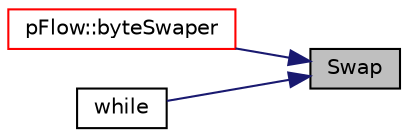 digraph "Swap"
{
 // LATEX_PDF_SIZE
  edge [fontname="Helvetica",fontsize="10",labelfontname="Helvetica",labelfontsize="10"];
  node [fontname="Helvetica",fontsize="10",shape=record];
  rankdir="RL";
  Node1 [label="Swap",height=0.2,width=0.4,color="black", fillcolor="grey75", style="filled", fontcolor="black",tooltip=" "];
  Node1 -> Node2 [dir="back",color="midnightblue",fontsize="10",style="solid",fontname="Helvetica"];
  Node2 [label="pFlow::byteSwaper",height=0.2,width=0.4,color="red", fillcolor="white", style="filled",URL="$namespacepFlow.html#a6e11ba7678e8a9b68bcba5702b9fd4db",tooltip=" "];
  Node1 -> Node18 [dir="back",color="midnightblue",fontsize="10",style="solid",fontname="Helvetica"];
  Node18 [label="while",height=0.2,width=0.4,color="black", fillcolor="white", style="filled",URL="$NBSLoop_8hpp.html#a7651bcb0a8430a82f32e506eacfc0468",tooltip=" "];
}
